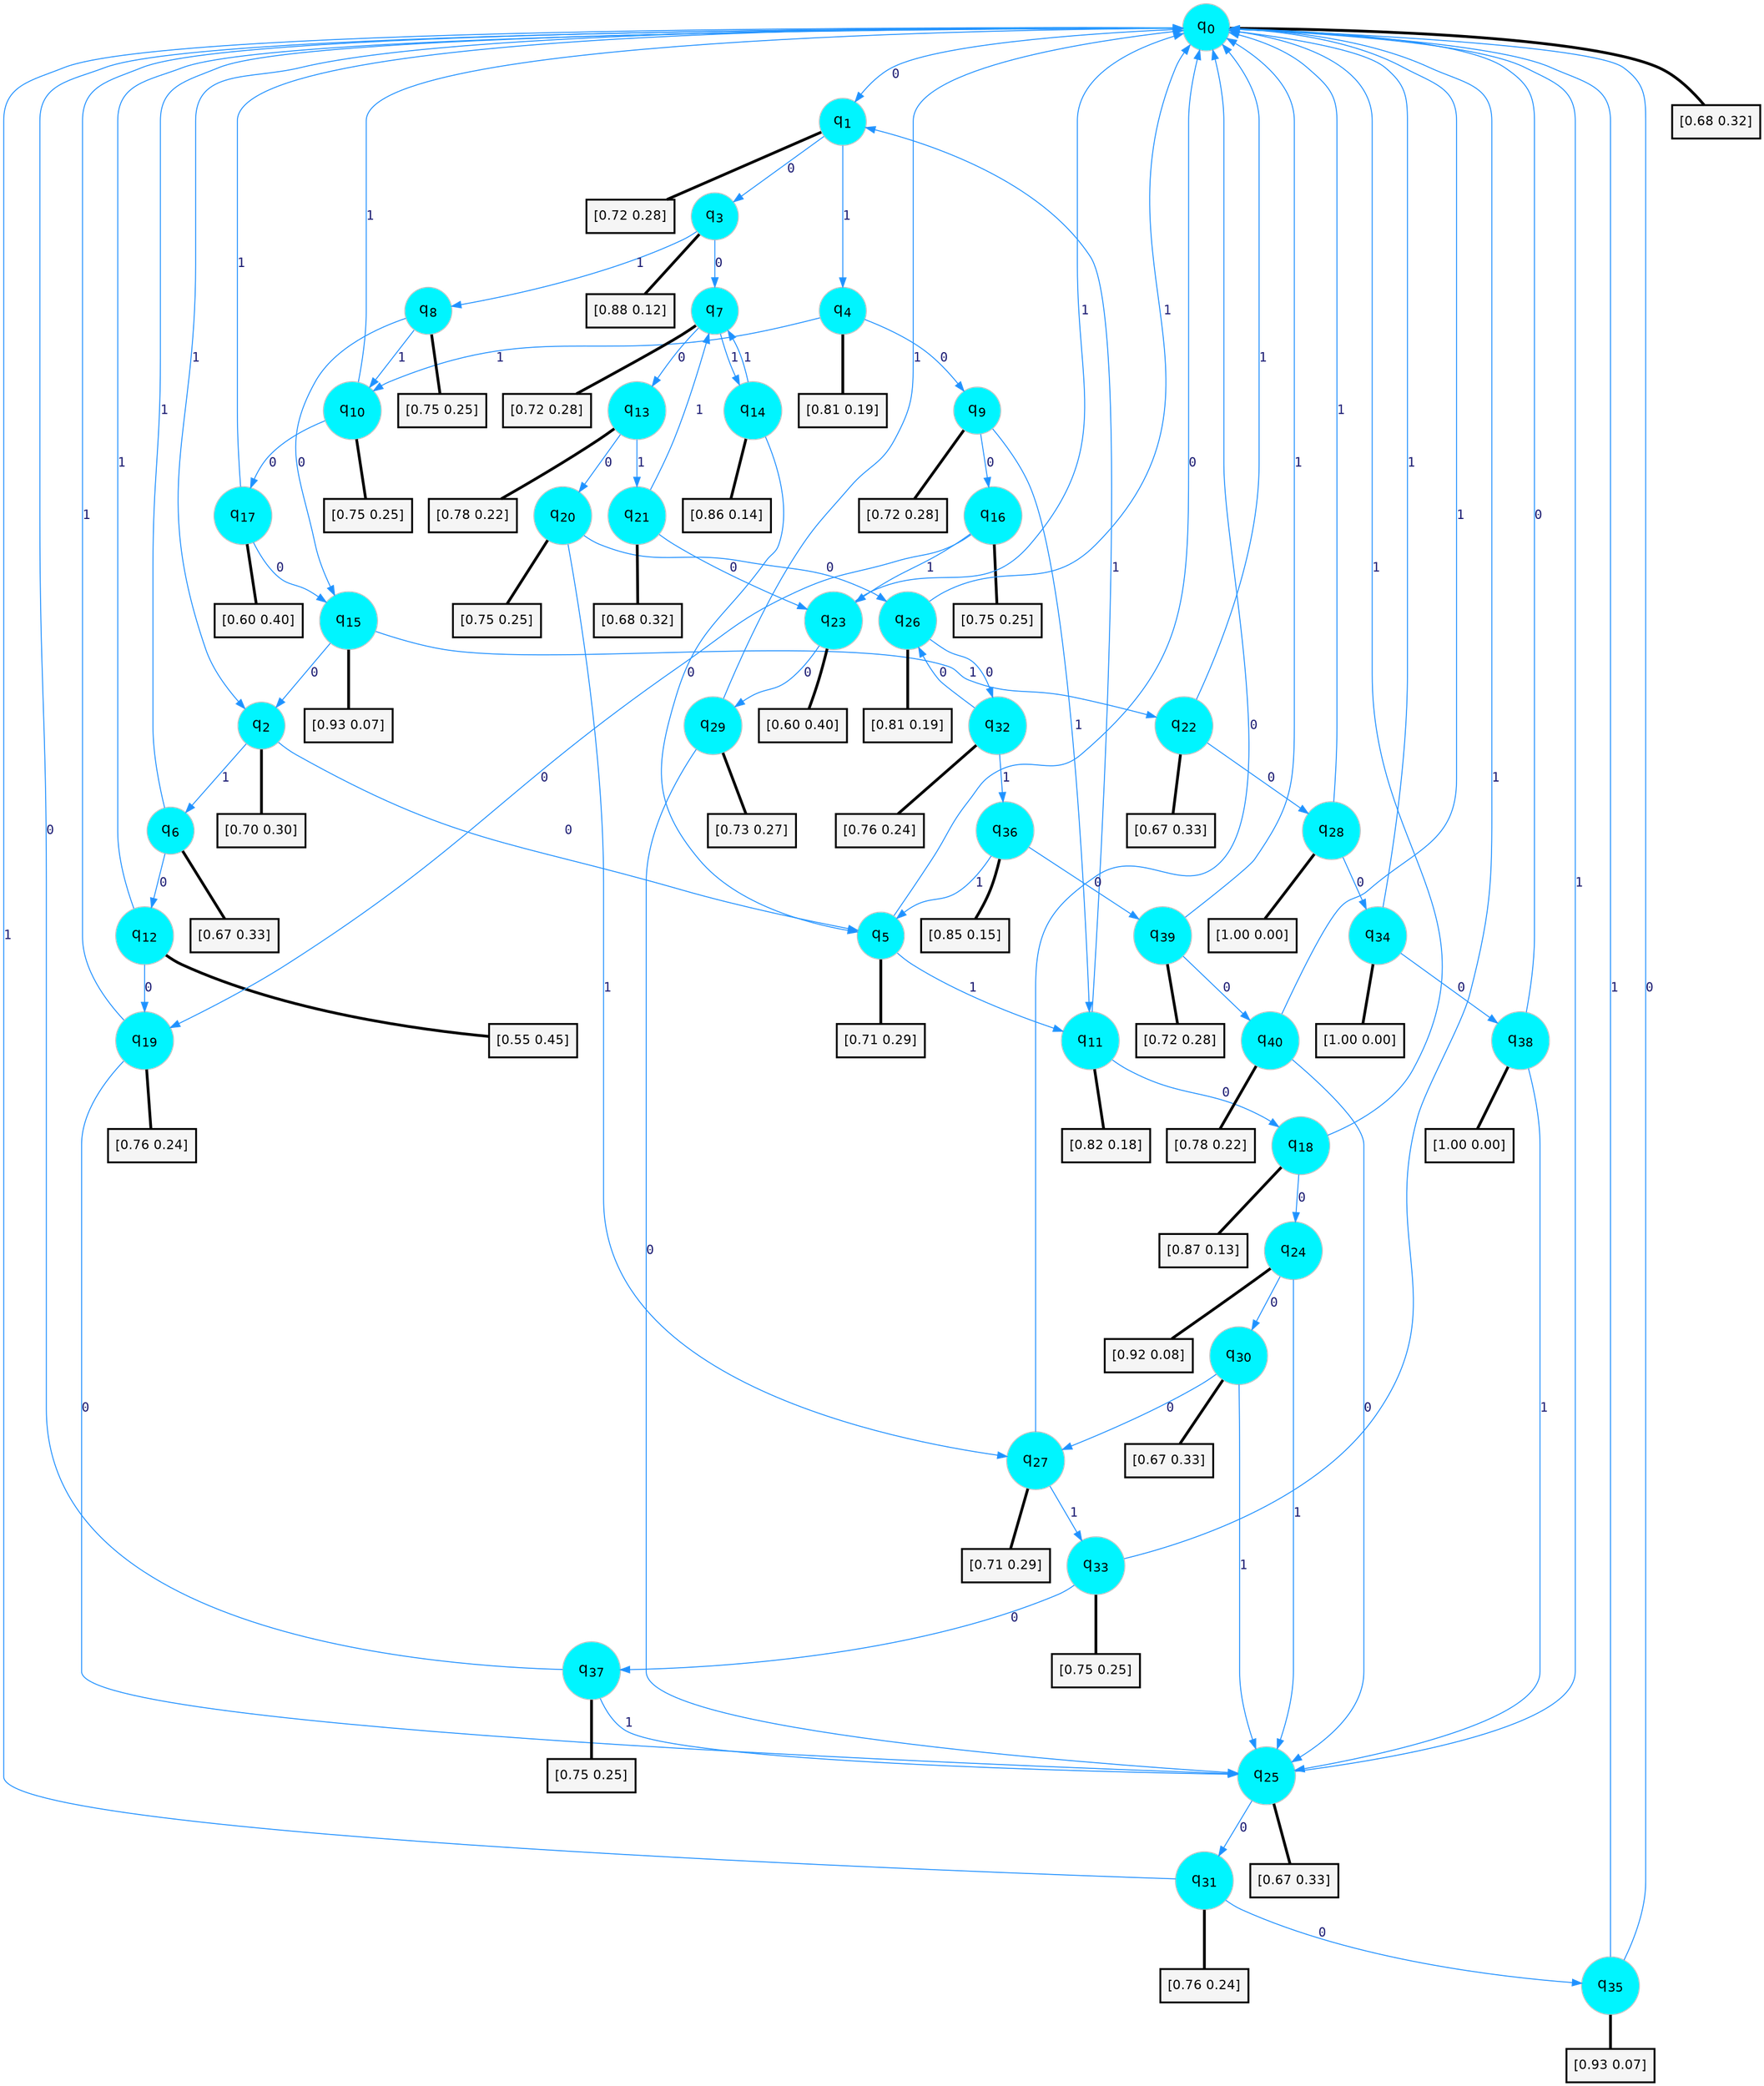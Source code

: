 digraph G {
graph [
bgcolor=transparent, dpi=300, rankdir=TD, size="40,25"];
node [
color=gray, fillcolor=turquoise1, fontcolor=black, fontname=Helvetica, fontsize=16, fontweight=bold, shape=circle, style=filled];
edge [
arrowsize=1, color=dodgerblue1, fontcolor=midnightblue, fontname=courier, fontweight=bold, penwidth=1, style=solid, weight=20];
0[label=<q<SUB>0</SUB>>];
1[label=<q<SUB>1</SUB>>];
2[label=<q<SUB>2</SUB>>];
3[label=<q<SUB>3</SUB>>];
4[label=<q<SUB>4</SUB>>];
5[label=<q<SUB>5</SUB>>];
6[label=<q<SUB>6</SUB>>];
7[label=<q<SUB>7</SUB>>];
8[label=<q<SUB>8</SUB>>];
9[label=<q<SUB>9</SUB>>];
10[label=<q<SUB>10</SUB>>];
11[label=<q<SUB>11</SUB>>];
12[label=<q<SUB>12</SUB>>];
13[label=<q<SUB>13</SUB>>];
14[label=<q<SUB>14</SUB>>];
15[label=<q<SUB>15</SUB>>];
16[label=<q<SUB>16</SUB>>];
17[label=<q<SUB>17</SUB>>];
18[label=<q<SUB>18</SUB>>];
19[label=<q<SUB>19</SUB>>];
20[label=<q<SUB>20</SUB>>];
21[label=<q<SUB>21</SUB>>];
22[label=<q<SUB>22</SUB>>];
23[label=<q<SUB>23</SUB>>];
24[label=<q<SUB>24</SUB>>];
25[label=<q<SUB>25</SUB>>];
26[label=<q<SUB>26</SUB>>];
27[label=<q<SUB>27</SUB>>];
28[label=<q<SUB>28</SUB>>];
29[label=<q<SUB>29</SUB>>];
30[label=<q<SUB>30</SUB>>];
31[label=<q<SUB>31</SUB>>];
32[label=<q<SUB>32</SUB>>];
33[label=<q<SUB>33</SUB>>];
34[label=<q<SUB>34</SUB>>];
35[label=<q<SUB>35</SUB>>];
36[label=<q<SUB>36</SUB>>];
37[label=<q<SUB>37</SUB>>];
38[label=<q<SUB>38</SUB>>];
39[label=<q<SUB>39</SUB>>];
40[label=<q<SUB>40</SUB>>];
41[label="[0.68 0.32]", shape=box,fontcolor=black, fontname=Helvetica, fontsize=14, penwidth=2, fillcolor=whitesmoke,color=black];
42[label="[0.72 0.28]", shape=box,fontcolor=black, fontname=Helvetica, fontsize=14, penwidth=2, fillcolor=whitesmoke,color=black];
43[label="[0.70 0.30]", shape=box,fontcolor=black, fontname=Helvetica, fontsize=14, penwidth=2, fillcolor=whitesmoke,color=black];
44[label="[0.88 0.12]", shape=box,fontcolor=black, fontname=Helvetica, fontsize=14, penwidth=2, fillcolor=whitesmoke,color=black];
45[label="[0.81 0.19]", shape=box,fontcolor=black, fontname=Helvetica, fontsize=14, penwidth=2, fillcolor=whitesmoke,color=black];
46[label="[0.71 0.29]", shape=box,fontcolor=black, fontname=Helvetica, fontsize=14, penwidth=2, fillcolor=whitesmoke,color=black];
47[label="[0.67 0.33]", shape=box,fontcolor=black, fontname=Helvetica, fontsize=14, penwidth=2, fillcolor=whitesmoke,color=black];
48[label="[0.72 0.28]", shape=box,fontcolor=black, fontname=Helvetica, fontsize=14, penwidth=2, fillcolor=whitesmoke,color=black];
49[label="[0.75 0.25]", shape=box,fontcolor=black, fontname=Helvetica, fontsize=14, penwidth=2, fillcolor=whitesmoke,color=black];
50[label="[0.72 0.28]", shape=box,fontcolor=black, fontname=Helvetica, fontsize=14, penwidth=2, fillcolor=whitesmoke,color=black];
51[label="[0.75 0.25]", shape=box,fontcolor=black, fontname=Helvetica, fontsize=14, penwidth=2, fillcolor=whitesmoke,color=black];
52[label="[0.82 0.18]", shape=box,fontcolor=black, fontname=Helvetica, fontsize=14, penwidth=2, fillcolor=whitesmoke,color=black];
53[label="[0.55 0.45]", shape=box,fontcolor=black, fontname=Helvetica, fontsize=14, penwidth=2, fillcolor=whitesmoke,color=black];
54[label="[0.78 0.22]", shape=box,fontcolor=black, fontname=Helvetica, fontsize=14, penwidth=2, fillcolor=whitesmoke,color=black];
55[label="[0.86 0.14]", shape=box,fontcolor=black, fontname=Helvetica, fontsize=14, penwidth=2, fillcolor=whitesmoke,color=black];
56[label="[0.93 0.07]", shape=box,fontcolor=black, fontname=Helvetica, fontsize=14, penwidth=2, fillcolor=whitesmoke,color=black];
57[label="[0.75 0.25]", shape=box,fontcolor=black, fontname=Helvetica, fontsize=14, penwidth=2, fillcolor=whitesmoke,color=black];
58[label="[0.60 0.40]", shape=box,fontcolor=black, fontname=Helvetica, fontsize=14, penwidth=2, fillcolor=whitesmoke,color=black];
59[label="[0.87 0.13]", shape=box,fontcolor=black, fontname=Helvetica, fontsize=14, penwidth=2, fillcolor=whitesmoke,color=black];
60[label="[0.76 0.24]", shape=box,fontcolor=black, fontname=Helvetica, fontsize=14, penwidth=2, fillcolor=whitesmoke,color=black];
61[label="[0.75 0.25]", shape=box,fontcolor=black, fontname=Helvetica, fontsize=14, penwidth=2, fillcolor=whitesmoke,color=black];
62[label="[0.68 0.32]", shape=box,fontcolor=black, fontname=Helvetica, fontsize=14, penwidth=2, fillcolor=whitesmoke,color=black];
63[label="[0.67 0.33]", shape=box,fontcolor=black, fontname=Helvetica, fontsize=14, penwidth=2, fillcolor=whitesmoke,color=black];
64[label="[0.60 0.40]", shape=box,fontcolor=black, fontname=Helvetica, fontsize=14, penwidth=2, fillcolor=whitesmoke,color=black];
65[label="[0.92 0.08]", shape=box,fontcolor=black, fontname=Helvetica, fontsize=14, penwidth=2, fillcolor=whitesmoke,color=black];
66[label="[0.67 0.33]", shape=box,fontcolor=black, fontname=Helvetica, fontsize=14, penwidth=2, fillcolor=whitesmoke,color=black];
67[label="[0.81 0.19]", shape=box,fontcolor=black, fontname=Helvetica, fontsize=14, penwidth=2, fillcolor=whitesmoke,color=black];
68[label="[0.71 0.29]", shape=box,fontcolor=black, fontname=Helvetica, fontsize=14, penwidth=2, fillcolor=whitesmoke,color=black];
69[label="[1.00 0.00]", shape=box,fontcolor=black, fontname=Helvetica, fontsize=14, penwidth=2, fillcolor=whitesmoke,color=black];
70[label="[0.73 0.27]", shape=box,fontcolor=black, fontname=Helvetica, fontsize=14, penwidth=2, fillcolor=whitesmoke,color=black];
71[label="[0.67 0.33]", shape=box,fontcolor=black, fontname=Helvetica, fontsize=14, penwidth=2, fillcolor=whitesmoke,color=black];
72[label="[0.76 0.24]", shape=box,fontcolor=black, fontname=Helvetica, fontsize=14, penwidth=2, fillcolor=whitesmoke,color=black];
73[label="[0.76 0.24]", shape=box,fontcolor=black, fontname=Helvetica, fontsize=14, penwidth=2, fillcolor=whitesmoke,color=black];
74[label="[0.75 0.25]", shape=box,fontcolor=black, fontname=Helvetica, fontsize=14, penwidth=2, fillcolor=whitesmoke,color=black];
75[label="[1.00 0.00]", shape=box,fontcolor=black, fontname=Helvetica, fontsize=14, penwidth=2, fillcolor=whitesmoke,color=black];
76[label="[0.93 0.07]", shape=box,fontcolor=black, fontname=Helvetica, fontsize=14, penwidth=2, fillcolor=whitesmoke,color=black];
77[label="[0.85 0.15]", shape=box,fontcolor=black, fontname=Helvetica, fontsize=14, penwidth=2, fillcolor=whitesmoke,color=black];
78[label="[0.75 0.25]", shape=box,fontcolor=black, fontname=Helvetica, fontsize=14, penwidth=2, fillcolor=whitesmoke,color=black];
79[label="[1.00 0.00]", shape=box,fontcolor=black, fontname=Helvetica, fontsize=14, penwidth=2, fillcolor=whitesmoke,color=black];
80[label="[0.72 0.28]", shape=box,fontcolor=black, fontname=Helvetica, fontsize=14, penwidth=2, fillcolor=whitesmoke,color=black];
81[label="[0.78 0.22]", shape=box,fontcolor=black, fontname=Helvetica, fontsize=14, penwidth=2, fillcolor=whitesmoke,color=black];
0->1 [label=0];
0->2 [label=1];
0->41 [arrowhead=none, penwidth=3,color=black];
1->3 [label=0];
1->4 [label=1];
1->42 [arrowhead=none, penwidth=3,color=black];
2->5 [label=0];
2->6 [label=1];
2->43 [arrowhead=none, penwidth=3,color=black];
3->7 [label=0];
3->8 [label=1];
3->44 [arrowhead=none, penwidth=3,color=black];
4->9 [label=0];
4->10 [label=1];
4->45 [arrowhead=none, penwidth=3,color=black];
5->0 [label=0];
5->11 [label=1];
5->46 [arrowhead=none, penwidth=3,color=black];
6->12 [label=0];
6->0 [label=1];
6->47 [arrowhead=none, penwidth=3,color=black];
7->13 [label=0];
7->14 [label=1];
7->48 [arrowhead=none, penwidth=3,color=black];
8->15 [label=0];
8->10 [label=1];
8->49 [arrowhead=none, penwidth=3,color=black];
9->16 [label=0];
9->11 [label=1];
9->50 [arrowhead=none, penwidth=3,color=black];
10->17 [label=0];
10->0 [label=1];
10->51 [arrowhead=none, penwidth=3,color=black];
11->18 [label=0];
11->1 [label=1];
11->52 [arrowhead=none, penwidth=3,color=black];
12->19 [label=0];
12->0 [label=1];
12->53 [arrowhead=none, penwidth=3,color=black];
13->20 [label=0];
13->21 [label=1];
13->54 [arrowhead=none, penwidth=3,color=black];
14->5 [label=0];
14->7 [label=1];
14->55 [arrowhead=none, penwidth=3,color=black];
15->2 [label=0];
15->22 [label=1];
15->56 [arrowhead=none, penwidth=3,color=black];
16->19 [label=0];
16->23 [label=1];
16->57 [arrowhead=none, penwidth=3,color=black];
17->15 [label=0];
17->0 [label=1];
17->58 [arrowhead=none, penwidth=3,color=black];
18->24 [label=0];
18->0 [label=1];
18->59 [arrowhead=none, penwidth=3,color=black];
19->25 [label=0];
19->0 [label=1];
19->60 [arrowhead=none, penwidth=3,color=black];
20->26 [label=0];
20->27 [label=1];
20->61 [arrowhead=none, penwidth=3,color=black];
21->23 [label=0];
21->7 [label=1];
21->62 [arrowhead=none, penwidth=3,color=black];
22->28 [label=0];
22->0 [label=1];
22->63 [arrowhead=none, penwidth=3,color=black];
23->29 [label=0];
23->0 [label=1];
23->64 [arrowhead=none, penwidth=3,color=black];
24->30 [label=0];
24->25 [label=1];
24->65 [arrowhead=none, penwidth=3,color=black];
25->31 [label=0];
25->0 [label=1];
25->66 [arrowhead=none, penwidth=3,color=black];
26->32 [label=0];
26->0 [label=1];
26->67 [arrowhead=none, penwidth=3,color=black];
27->0 [label=0];
27->33 [label=1];
27->68 [arrowhead=none, penwidth=3,color=black];
28->34 [label=0];
28->0 [label=1];
28->69 [arrowhead=none, penwidth=3,color=black];
29->25 [label=0];
29->0 [label=1];
29->70 [arrowhead=none, penwidth=3,color=black];
30->27 [label=0];
30->25 [label=1];
30->71 [arrowhead=none, penwidth=3,color=black];
31->35 [label=0];
31->0 [label=1];
31->72 [arrowhead=none, penwidth=3,color=black];
32->26 [label=0];
32->36 [label=1];
32->73 [arrowhead=none, penwidth=3,color=black];
33->37 [label=0];
33->0 [label=1];
33->74 [arrowhead=none, penwidth=3,color=black];
34->38 [label=0];
34->0 [label=1];
34->75 [arrowhead=none, penwidth=3,color=black];
35->0 [label=0];
35->0 [label=1];
35->76 [arrowhead=none, penwidth=3,color=black];
36->39 [label=0];
36->5 [label=1];
36->77 [arrowhead=none, penwidth=3,color=black];
37->0 [label=0];
37->25 [label=1];
37->78 [arrowhead=none, penwidth=3,color=black];
38->0 [label=0];
38->25 [label=1];
38->79 [arrowhead=none, penwidth=3,color=black];
39->40 [label=0];
39->0 [label=1];
39->80 [arrowhead=none, penwidth=3,color=black];
40->25 [label=0];
40->0 [label=1];
40->81 [arrowhead=none, penwidth=3,color=black];
}
